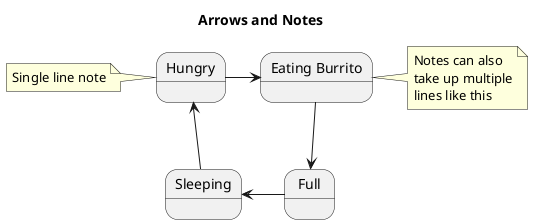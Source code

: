 @startuml

Title Arrows and Notes
State Hungry
State "Eating Burrito" as EatingBurrito
State Full
State Sleeping

note left of Hungry : Single line note
note right of EatingBurrito
    Notes can also
    take up multiple
    lines like this
end note

Hungry -right-> EatingBurrito
EatingBurrito -down-> Full
Full -left-> Sleeping
Sleeping -up-> Hungry

@enduml